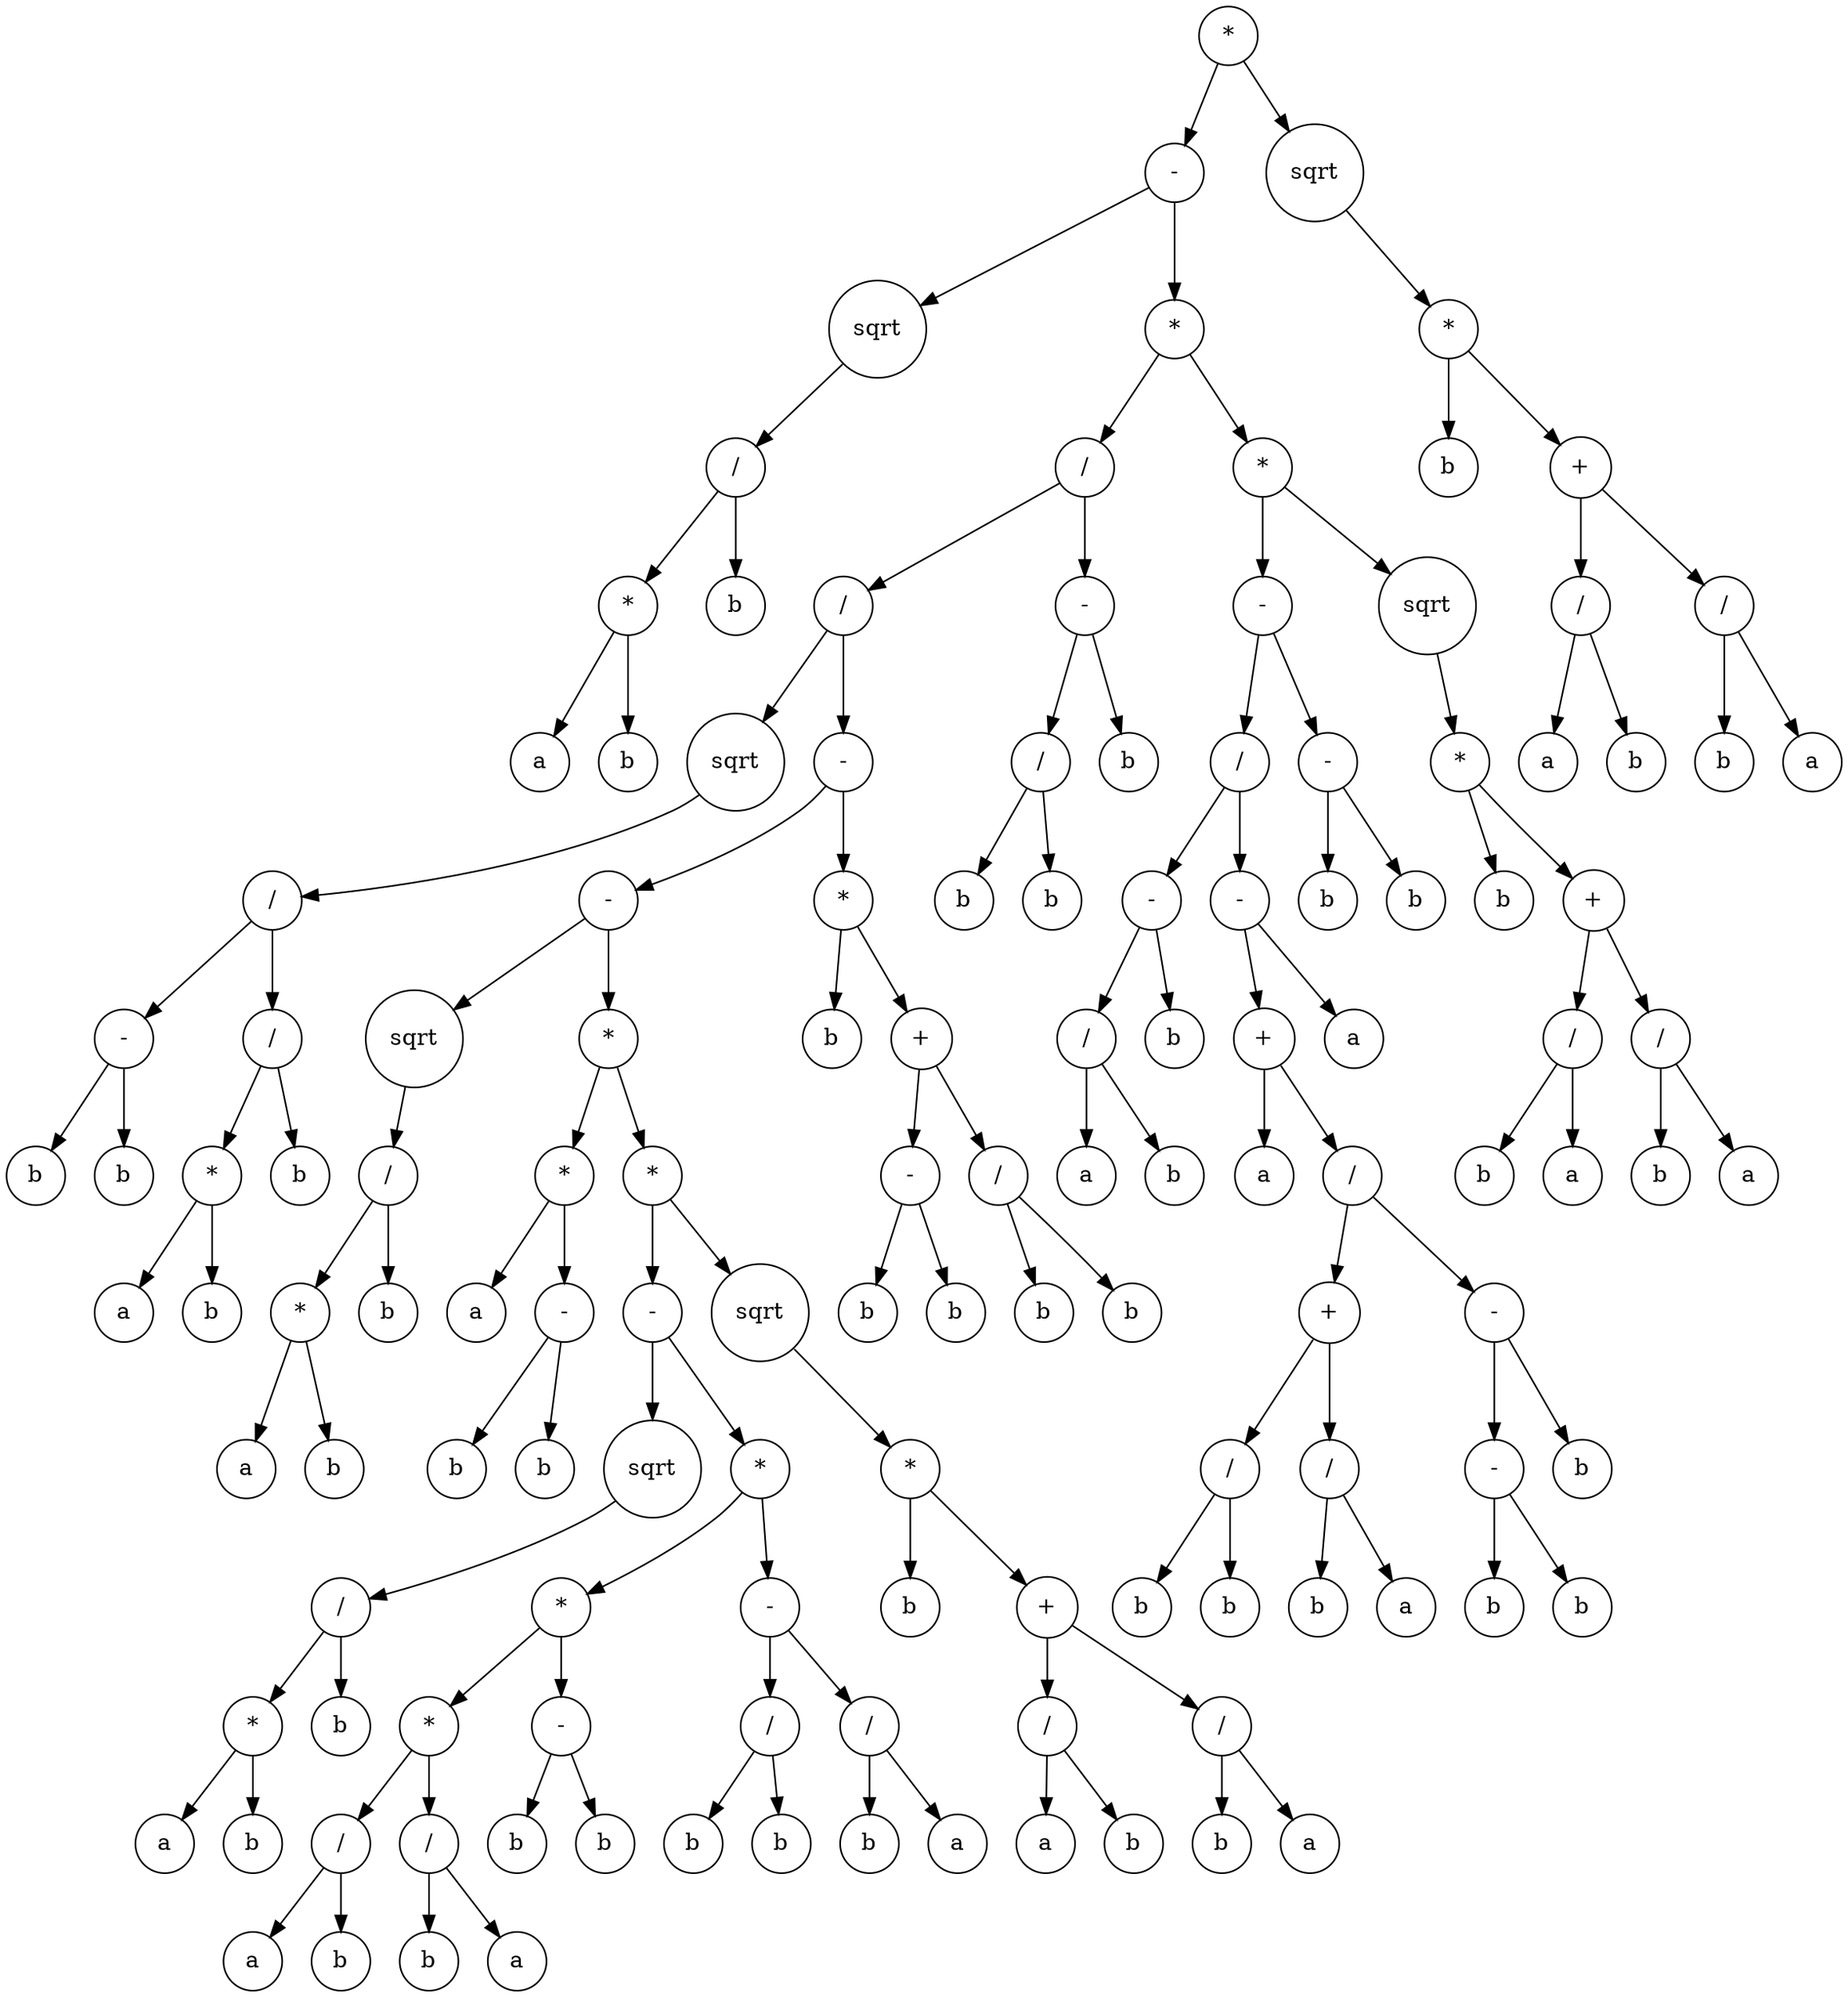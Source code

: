 digraph g {
graph [ordering=out];
node [shape=circle];
n[label = "*"];
n0[label = "-"];
n00[label = "sqrt"];
n000[label = "/"];
n0000[label = "*"];
n00000[label = "a"];
n0000 -> n00000;
n00001[label = "b"];
n0000 -> n00001;
n000 -> n0000;
n0001[label = "b"];
n000 -> n0001;
n00 -> n000;
n0 -> n00;
n01[label = "*"];
n010[label = "/"];
n0100[label = "/"];
n01000[label = "sqrt"];
n010000[label = "/"];
n0100000[label = "-"];
n01000000[label = "b"];
n0100000 -> n01000000;
n01000001[label = "b"];
n0100000 -> n01000001;
n010000 -> n0100000;
n0100001[label = "/"];
n01000010[label = "*"];
n010000100[label = "a"];
n01000010 -> n010000100;
n010000101[label = "b"];
n01000010 -> n010000101;
n0100001 -> n01000010;
n01000011[label = "b"];
n0100001 -> n01000011;
n010000 -> n0100001;
n01000 -> n010000;
n0100 -> n01000;
n01001[label = "-"];
n010010[label = "-"];
n0100100[label = "sqrt"];
n01001000[label = "/"];
n010010000[label = "*"];
n0100100000[label = "a"];
n010010000 -> n0100100000;
n0100100001[label = "b"];
n010010000 -> n0100100001;
n01001000 -> n010010000;
n010010001[label = "b"];
n01001000 -> n010010001;
n0100100 -> n01001000;
n010010 -> n0100100;
n0100101[label = "*"];
n01001010[label = "*"];
n010010100[label = "a"];
n01001010 -> n010010100;
n010010101[label = "-"];
n0100101010[label = "b"];
n010010101 -> n0100101010;
n0100101011[label = "b"];
n010010101 -> n0100101011;
n01001010 -> n010010101;
n0100101 -> n01001010;
n01001011[label = "*"];
n010010110[label = "-"];
n0100101100[label = "sqrt"];
n01001011000[label = "/"];
n010010110000[label = "*"];
n0100101100000[label = "a"];
n010010110000 -> n0100101100000;
n0100101100001[label = "b"];
n010010110000 -> n0100101100001;
n01001011000 -> n010010110000;
n010010110001[label = "b"];
n01001011000 -> n010010110001;
n0100101100 -> n01001011000;
n010010110 -> n0100101100;
n0100101101[label = "*"];
n01001011010[label = "*"];
n010010110100[label = "*"];
n0100101101000[label = "/"];
n01001011010000[label = "a"];
n0100101101000 -> n01001011010000;
n01001011010001[label = "b"];
n0100101101000 -> n01001011010001;
n010010110100 -> n0100101101000;
n0100101101001[label = "/"];
n01001011010010[label = "b"];
n0100101101001 -> n01001011010010;
n01001011010011[label = "a"];
n0100101101001 -> n01001011010011;
n010010110100 -> n0100101101001;
n01001011010 -> n010010110100;
n010010110101[label = "-"];
n0100101101010[label = "b"];
n010010110101 -> n0100101101010;
n0100101101011[label = "b"];
n010010110101 -> n0100101101011;
n01001011010 -> n010010110101;
n0100101101 -> n01001011010;
n01001011011[label = "-"];
n010010110110[label = "/"];
n0100101101100[label = "b"];
n010010110110 -> n0100101101100;
n0100101101101[label = "b"];
n010010110110 -> n0100101101101;
n01001011011 -> n010010110110;
n010010110111[label = "/"];
n0100101101110[label = "b"];
n010010110111 -> n0100101101110;
n0100101101111[label = "a"];
n010010110111 -> n0100101101111;
n01001011011 -> n010010110111;
n0100101101 -> n01001011011;
n010010110 -> n0100101101;
n01001011 -> n010010110;
n010010111[label = "sqrt"];
n0100101110[label = "*"];
n01001011100[label = "b"];
n0100101110 -> n01001011100;
n01001011101[label = "+"];
n010010111010[label = "/"];
n0100101110100[label = "a"];
n010010111010 -> n0100101110100;
n0100101110101[label = "b"];
n010010111010 -> n0100101110101;
n01001011101 -> n010010111010;
n010010111011[label = "/"];
n0100101110110[label = "b"];
n010010111011 -> n0100101110110;
n0100101110111[label = "a"];
n010010111011 -> n0100101110111;
n01001011101 -> n010010111011;
n0100101110 -> n01001011101;
n010010111 -> n0100101110;
n01001011 -> n010010111;
n0100101 -> n01001011;
n010010 -> n0100101;
n01001 -> n010010;
n010011[label = "*"];
n0100110[label = "b"];
n010011 -> n0100110;
n0100111[label = "+"];
n01001110[label = "-"];
n010011100[label = "b"];
n01001110 -> n010011100;
n010011101[label = "b"];
n01001110 -> n010011101;
n0100111 -> n01001110;
n01001111[label = "/"];
n010011110[label = "b"];
n01001111 -> n010011110;
n010011111[label = "b"];
n01001111 -> n010011111;
n0100111 -> n01001111;
n010011 -> n0100111;
n01001 -> n010011;
n0100 -> n01001;
n010 -> n0100;
n0101[label = "-"];
n01010[label = "/"];
n010100[label = "b"];
n01010 -> n010100;
n010101[label = "b"];
n01010 -> n010101;
n0101 -> n01010;
n01011[label = "b"];
n0101 -> n01011;
n010 -> n0101;
n01 -> n010;
n011[label = "*"];
n0110[label = "-"];
n01100[label = "/"];
n011000[label = "-"];
n0110000[label = "/"];
n01100000[label = "a"];
n0110000 -> n01100000;
n01100001[label = "b"];
n0110000 -> n01100001;
n011000 -> n0110000;
n0110001[label = "b"];
n011000 -> n0110001;
n01100 -> n011000;
n011001[label = "-"];
n0110010[label = "+"];
n01100100[label = "a"];
n0110010 -> n01100100;
n01100101[label = "/"];
n011001010[label = "+"];
n0110010100[label = "/"];
n01100101000[label = "b"];
n0110010100 -> n01100101000;
n01100101001[label = "b"];
n0110010100 -> n01100101001;
n011001010 -> n0110010100;
n0110010101[label = "/"];
n01100101010[label = "b"];
n0110010101 -> n01100101010;
n01100101011[label = "a"];
n0110010101 -> n01100101011;
n011001010 -> n0110010101;
n01100101 -> n011001010;
n011001011[label = "-"];
n0110010110[label = "-"];
n01100101100[label = "b"];
n0110010110 -> n01100101100;
n01100101101[label = "b"];
n0110010110 -> n01100101101;
n011001011 -> n0110010110;
n0110010111[label = "b"];
n011001011 -> n0110010111;
n01100101 -> n011001011;
n0110010 -> n01100101;
n011001 -> n0110010;
n0110011[label = "a"];
n011001 -> n0110011;
n01100 -> n011001;
n0110 -> n01100;
n01101[label = "-"];
n011010[label = "b"];
n01101 -> n011010;
n011011[label = "b"];
n01101 -> n011011;
n0110 -> n01101;
n011 -> n0110;
n0111[label = "sqrt"];
n01110[label = "*"];
n011100[label = "b"];
n01110 -> n011100;
n011101[label = "+"];
n0111010[label = "/"];
n01110100[label = "b"];
n0111010 -> n01110100;
n01110101[label = "a"];
n0111010 -> n01110101;
n011101 -> n0111010;
n0111011[label = "/"];
n01110110[label = "b"];
n0111011 -> n01110110;
n01110111[label = "a"];
n0111011 -> n01110111;
n011101 -> n0111011;
n01110 -> n011101;
n0111 -> n01110;
n011 -> n0111;
n01 -> n011;
n0 -> n01;
n -> n0;
n1[label = "sqrt"];
n10[label = "*"];
n100[label = "b"];
n10 -> n100;
n101[label = "+"];
n1010[label = "/"];
n10100[label = "a"];
n1010 -> n10100;
n10101[label = "b"];
n1010 -> n10101;
n101 -> n1010;
n1011[label = "/"];
n10110[label = "b"];
n1011 -> n10110;
n10111[label = "a"];
n1011 -> n10111;
n101 -> n1011;
n10 -> n101;
n1 -> n10;
n -> n1;
}
